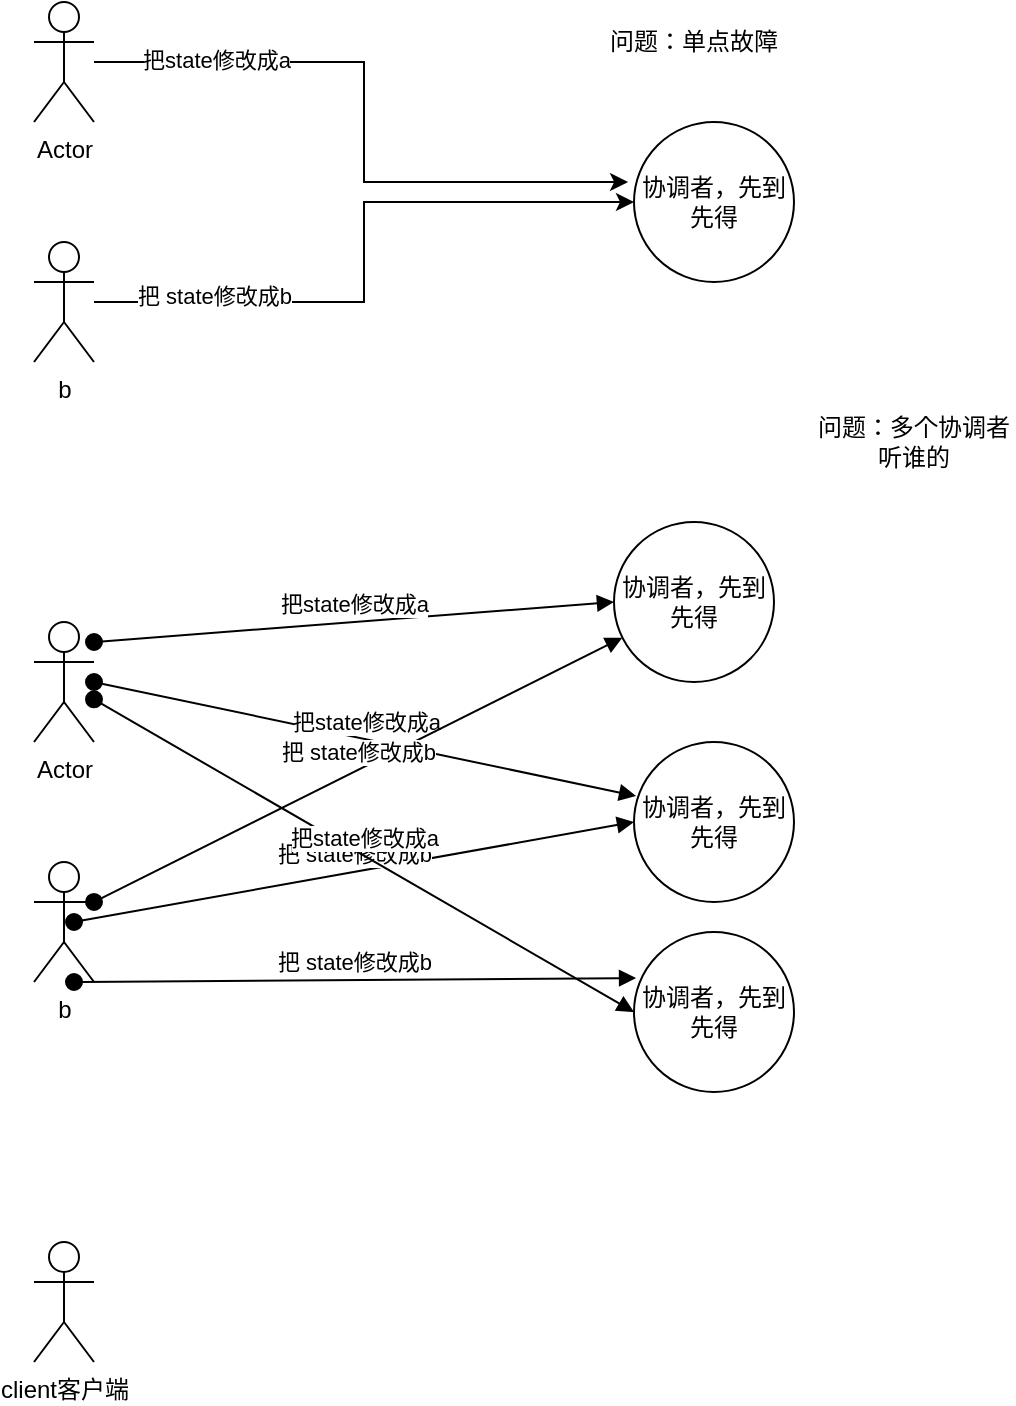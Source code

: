 <mxfile version="14.4.6" type="github">
  <diagram id="8dDou3pMWxGuU96nbHgM" name="Page-1">
    <mxGraphModel dx="946" dy="614" grid="1" gridSize="10" guides="1" tooltips="1" connect="1" arrows="1" fold="1" page="1" pageScale="1" pageWidth="827" pageHeight="1169" math="0" shadow="0">
      <root>
        <mxCell id="0" />
        <mxCell id="1" parent="0" />
        <mxCell id="M_0ubYgLpEhorPyLPJEU-5" style="edgeStyle=orthogonalEdgeStyle;rounded=0;orthogonalLoop=1;jettySize=auto;html=1;entryX=-0.037;entryY=0.375;entryDx=0;entryDy=0;entryPerimeter=0;" edge="1" parent="1" source="M_0ubYgLpEhorPyLPJEU-1" target="M_0ubYgLpEhorPyLPJEU-4">
          <mxGeometry relative="1" as="geometry" />
        </mxCell>
        <mxCell id="M_0ubYgLpEhorPyLPJEU-7" value="把state修改成a" style="edgeLabel;html=1;align=center;verticalAlign=middle;resizable=0;points=[];" vertex="1" connectable="0" parent="M_0ubYgLpEhorPyLPJEU-5">
          <mxGeometry x="-0.627" y="1" relative="1" as="geometry">
            <mxPoint as="offset" />
          </mxGeometry>
        </mxCell>
        <mxCell id="M_0ubYgLpEhorPyLPJEU-1" value="Actor" style="shape=umlActor;verticalLabelPosition=bottom;verticalAlign=top;html=1;outlineConnect=0;" vertex="1" parent="1">
          <mxGeometry x="60" y="80" width="30" height="60" as="geometry" />
        </mxCell>
        <mxCell id="M_0ubYgLpEhorPyLPJEU-6" style="edgeStyle=orthogonalEdgeStyle;rounded=0;orthogonalLoop=1;jettySize=auto;html=1;entryX=0;entryY=0.5;entryDx=0;entryDy=0;" edge="1" parent="1" source="M_0ubYgLpEhorPyLPJEU-2" target="M_0ubYgLpEhorPyLPJEU-4">
          <mxGeometry relative="1" as="geometry" />
        </mxCell>
        <mxCell id="M_0ubYgLpEhorPyLPJEU-8" value="把 state修改成b" style="edgeLabel;html=1;align=center;verticalAlign=middle;resizable=0;points=[];" vertex="1" connectable="0" parent="M_0ubYgLpEhorPyLPJEU-6">
          <mxGeometry x="-0.625" y="3" relative="1" as="geometry">
            <mxPoint as="offset" />
          </mxGeometry>
        </mxCell>
        <mxCell id="M_0ubYgLpEhorPyLPJEU-2" value="b&lt;br&gt;" style="shape=umlActor;verticalLabelPosition=bottom;verticalAlign=top;html=1;outlineConnect=0;" vertex="1" parent="1">
          <mxGeometry x="60" y="200" width="30" height="60" as="geometry" />
        </mxCell>
        <mxCell id="M_0ubYgLpEhorPyLPJEU-4" value="协调者，先到先得" style="ellipse;whiteSpace=wrap;html=1;aspect=fixed;" vertex="1" parent="1">
          <mxGeometry x="360" y="140" width="80" height="80" as="geometry" />
        </mxCell>
        <mxCell id="M_0ubYgLpEhorPyLPJEU-24" value="Actor" style="shape=umlActor;verticalLabelPosition=bottom;verticalAlign=top;html=1;outlineConnect=0;" vertex="1" parent="1">
          <mxGeometry x="60" y="390" width="30" height="60" as="geometry" />
        </mxCell>
        <mxCell id="M_0ubYgLpEhorPyLPJEU-27" value="b&lt;br&gt;" style="shape=umlActor;verticalLabelPosition=bottom;verticalAlign=top;html=1;outlineConnect=0;" vertex="1" parent="1">
          <mxGeometry x="60" y="510" width="30" height="60" as="geometry" />
        </mxCell>
        <mxCell id="M_0ubYgLpEhorPyLPJEU-28" value="协调者，先到先得" style="ellipse;whiteSpace=wrap;html=1;aspect=fixed;" vertex="1" parent="1">
          <mxGeometry x="360" y="450" width="80" height="80" as="geometry" />
        </mxCell>
        <mxCell id="M_0ubYgLpEhorPyLPJEU-29" value="问题：单点故障" style="text;html=1;strokeColor=none;fillColor=none;align=center;verticalAlign=middle;whiteSpace=wrap;rounded=0;" vertex="1" parent="1">
          <mxGeometry x="340" y="90" width="100" height="20" as="geometry" />
        </mxCell>
        <mxCell id="M_0ubYgLpEhorPyLPJEU-30" value="协调者，先到先得" style="ellipse;whiteSpace=wrap;html=1;aspect=fixed;" vertex="1" parent="1">
          <mxGeometry x="360" y="545" width="80" height="80" as="geometry" />
        </mxCell>
        <mxCell id="M_0ubYgLpEhorPyLPJEU-31" value="协调者，先到先得" style="ellipse;whiteSpace=wrap;html=1;aspect=fixed;" vertex="1" parent="1">
          <mxGeometry x="350" y="340" width="80" height="80" as="geometry" />
        </mxCell>
        <mxCell id="M_0ubYgLpEhorPyLPJEU-33" value="把state修改成a" style="html=1;verticalAlign=bottom;startArrow=oval;startFill=1;endArrow=block;startSize=8;entryX=0;entryY=0.5;entryDx=0;entryDy=0;" edge="1" parent="1" target="M_0ubYgLpEhorPyLPJEU-31">
          <mxGeometry width="60" relative="1" as="geometry">
            <mxPoint x="90" y="400" as="sourcePoint" />
            <mxPoint x="150" y="400" as="targetPoint" />
          </mxGeometry>
        </mxCell>
        <mxCell id="M_0ubYgLpEhorPyLPJEU-34" value="把state修改成a" style="html=1;verticalAlign=bottom;startArrow=oval;startFill=1;endArrow=block;startSize=8;entryX=0.013;entryY=0.338;entryDx=0;entryDy=0;entryPerimeter=0;" edge="1" parent="1" target="M_0ubYgLpEhorPyLPJEU-28">
          <mxGeometry width="60" relative="1" as="geometry">
            <mxPoint x="90" y="420" as="sourcePoint" />
            <mxPoint x="150" y="420" as="targetPoint" />
          </mxGeometry>
        </mxCell>
        <mxCell id="M_0ubYgLpEhorPyLPJEU-35" value="把 state修改成b" style="html=1;verticalAlign=bottom;startArrow=oval;startFill=1;endArrow=block;startSize=8;entryX=0;entryY=0.5;entryDx=0;entryDy=0;" edge="1" parent="1" target="M_0ubYgLpEhorPyLPJEU-28">
          <mxGeometry width="60" relative="1" as="geometry">
            <mxPoint x="80" y="540" as="sourcePoint" />
            <mxPoint x="140" y="540" as="targetPoint" />
          </mxGeometry>
        </mxCell>
        <mxCell id="M_0ubYgLpEhorPyLPJEU-36" value="把 state修改成b" style="html=1;verticalAlign=bottom;startArrow=oval;startFill=1;endArrow=block;startSize=8;entryX=0.013;entryY=0.288;entryDx=0;entryDy=0;entryPerimeter=0;" edge="1" parent="1" target="M_0ubYgLpEhorPyLPJEU-30">
          <mxGeometry width="60" relative="1" as="geometry">
            <mxPoint x="80" y="570" as="sourcePoint" />
            <mxPoint x="360" y="520" as="targetPoint" />
          </mxGeometry>
        </mxCell>
        <mxCell id="M_0ubYgLpEhorPyLPJEU-37" value="把 state修改成b" style="html=1;verticalAlign=bottom;startArrow=oval;startFill=1;endArrow=block;startSize=8;exitX=1;exitY=0.333;exitDx=0;exitDy=0;exitPerimeter=0;" edge="1" parent="1" source="M_0ubYgLpEhorPyLPJEU-27" target="M_0ubYgLpEhorPyLPJEU-31">
          <mxGeometry width="60" relative="1" as="geometry">
            <mxPoint x="90" y="580" as="sourcePoint" />
            <mxPoint x="371.04" y="578.04" as="targetPoint" />
          </mxGeometry>
        </mxCell>
        <mxCell id="M_0ubYgLpEhorPyLPJEU-38" value="把state修改成a" style="html=1;verticalAlign=bottom;startArrow=oval;startFill=1;endArrow=block;startSize=8;entryX=0;entryY=0.5;entryDx=0;entryDy=0;" edge="1" parent="1" source="M_0ubYgLpEhorPyLPJEU-24" target="M_0ubYgLpEhorPyLPJEU-30">
          <mxGeometry width="60" relative="1" as="geometry">
            <mxPoint x="100" y="430" as="sourcePoint" />
            <mxPoint x="371.04" y="487.04" as="targetPoint" />
          </mxGeometry>
        </mxCell>
        <mxCell id="M_0ubYgLpEhorPyLPJEU-39" value="问题：多个协调者听谁的" style="text;html=1;strokeColor=none;fillColor=none;align=center;verticalAlign=middle;whiteSpace=wrap;rounded=0;" vertex="1" parent="1">
          <mxGeometry x="450" y="290" width="100" height="20" as="geometry" />
        </mxCell>
        <mxCell id="M_0ubYgLpEhorPyLPJEU-41" value="client客户端" style="shape=umlActor;verticalLabelPosition=bottom;verticalAlign=top;html=1;outlineConnect=0;" vertex="1" parent="1">
          <mxGeometry x="60" y="700" width="30" height="60" as="geometry" />
        </mxCell>
      </root>
    </mxGraphModel>
  </diagram>
</mxfile>
